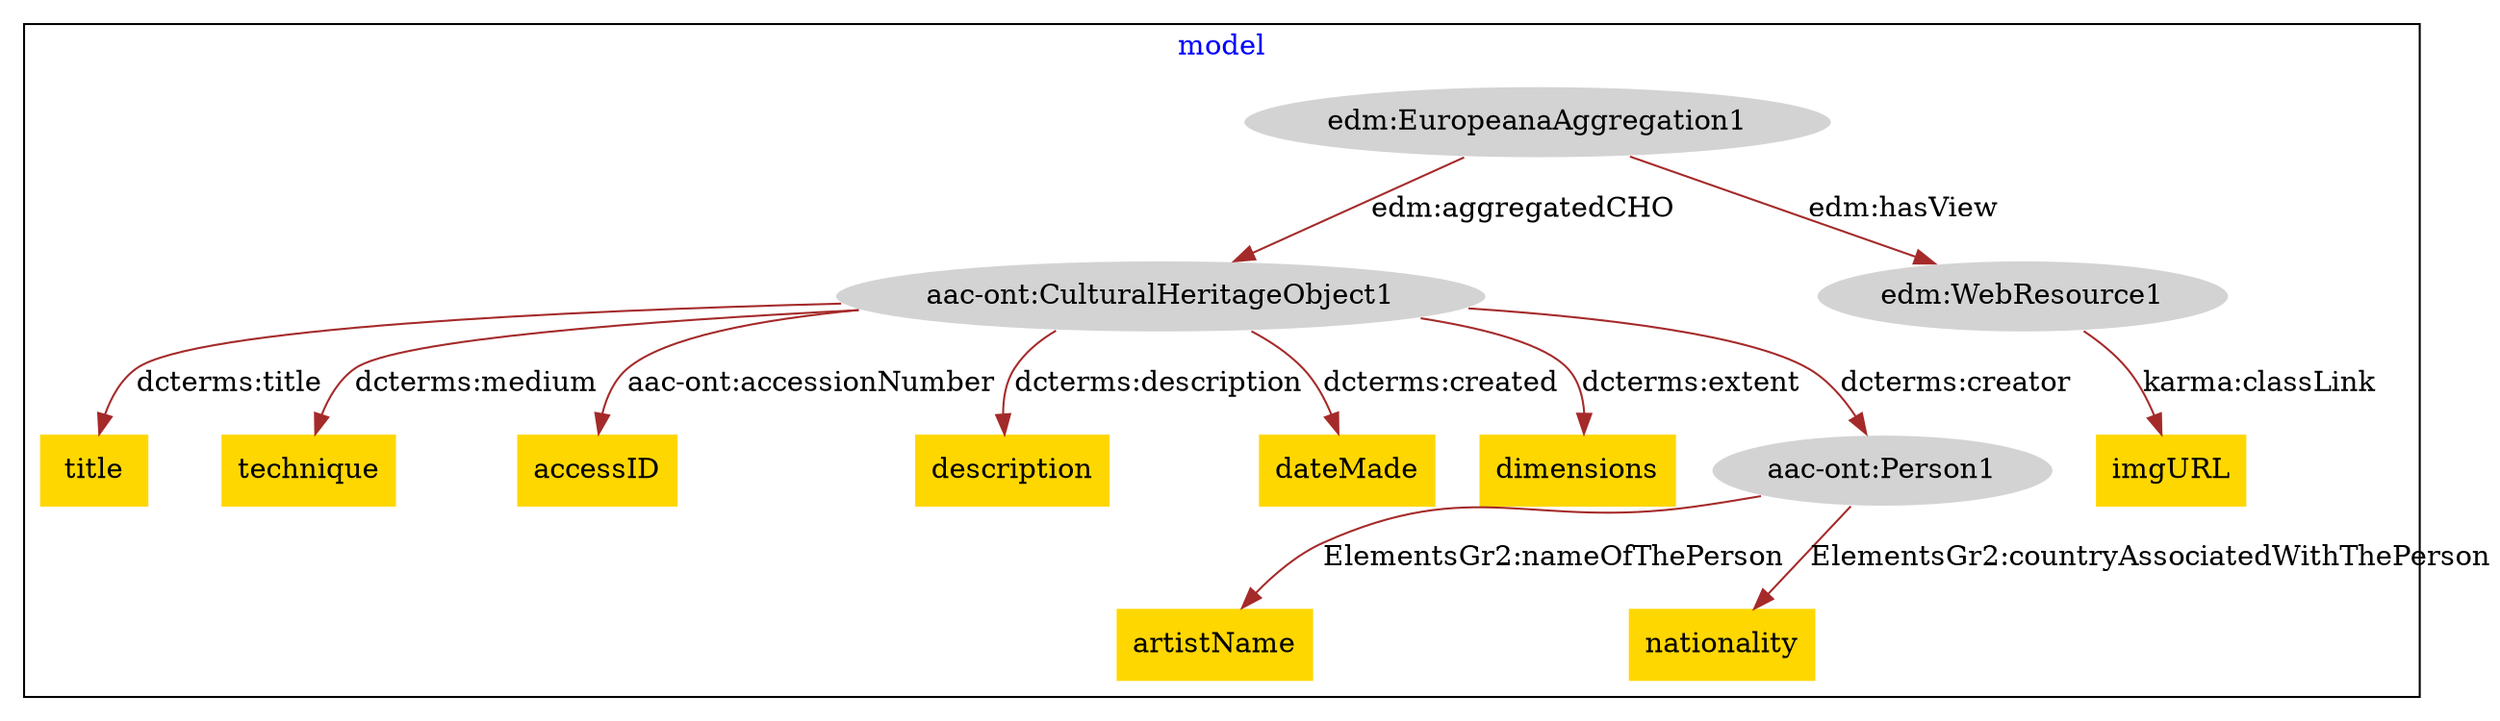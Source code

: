 digraph n0 {
fontcolor="blue"
remincross="true"
subgraph cluster {
label="model"
"aac-ont:CulturalHeritageObject1"[style="filled",color="white",fillcolor="lightgray",label="aac-ont:CulturalHeritageObject1"];
"title"[shape="plaintext",style="filled",fillcolor="gold",label="title"];
"technique"[shape="plaintext",style="filled",fillcolor="gold",label="technique"];
"accessID"[shape="plaintext",style="filled",fillcolor="gold",label="accessID"];
"description"[shape="plaintext",style="filled",fillcolor="gold",label="description"];
"dateMade"[shape="plaintext",style="filled",fillcolor="gold",label="dateMade"];
"dimensions"[shape="plaintext",style="filled",fillcolor="gold",label="dimensions"];
"edm:WebResource1"[style="filled",color="white",fillcolor="lightgray",label="edm:WebResource1"];
"imgURL"[shape="plaintext",style="filled",fillcolor="gold",label="imgURL"];
"aac-ont:Person1"[style="filled",color="white",fillcolor="lightgray",label="aac-ont:Person1"];
"artistName"[shape="plaintext",style="filled",fillcolor="gold",label="artistName"];
"nationality"[shape="plaintext",style="filled",fillcolor="gold",label="nationality"];
"edm:EuropeanaAggregation1"[style="filled",color="white",fillcolor="lightgray",label="edm:EuropeanaAggregation1"];
}
"aac-ont:CulturalHeritageObject1" -> "title"[color="brown",fontcolor="black",label="dcterms:title"];
"aac-ont:CulturalHeritageObject1" -> "technique"[color="brown",fontcolor="black",label="dcterms:medium"];
"aac-ont:CulturalHeritageObject1" -> "accessID"[color="brown",fontcolor="black",label="aac-ont:accessionNumber"];
"aac-ont:CulturalHeritageObject1" -> "description"[color="brown",fontcolor="black",label="dcterms:description"];
"aac-ont:CulturalHeritageObject1" -> "dateMade"[color="brown",fontcolor="black",label="dcterms:created"];
"aac-ont:CulturalHeritageObject1" -> "dimensions"[color="brown",fontcolor="black",label="dcterms:extent"];
"edm:WebResource1" -> "imgURL"[color="brown",fontcolor="black",label="karma:classLink"];
"aac-ont:Person1" -> "artistName"[color="brown",fontcolor="black",label="ElementsGr2:nameOfThePerson"];
"aac-ont:Person1" -> "nationality"[color="brown",fontcolor="black",label="ElementsGr2:countryAssociatedWithThePerson"];
"edm:EuropeanaAggregation1" -> "aac-ont:CulturalHeritageObject1"[color="brown",fontcolor="black",label="edm:aggregatedCHO"];
"edm:EuropeanaAggregation1" -> "edm:WebResource1"[color="brown",fontcolor="black",label="edm:hasView"];
"aac-ont:CulturalHeritageObject1" -> "aac-ont:Person1"[color="brown",fontcolor="black",label="dcterms:creator"];
}
